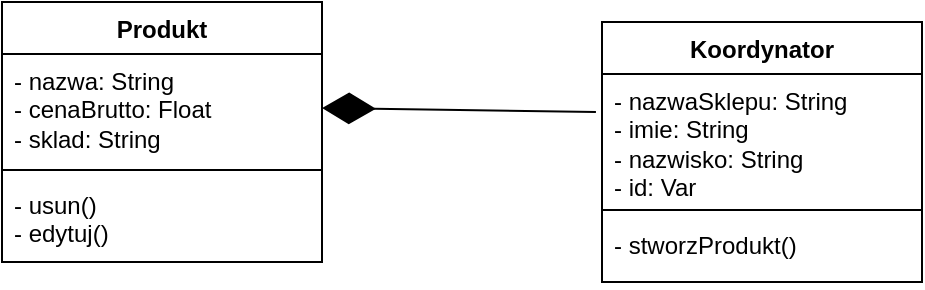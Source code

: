 <mxfile version="24.2.5" type="github">
  <diagram name="Strona-1" id="dvZ1bRnxZXz7IGhr2IMI">
    <mxGraphModel dx="1620" dy="783" grid="1" gridSize="10" guides="1" tooltips="1" connect="1" arrows="1" fold="1" page="1" pageScale="1" pageWidth="827" pageHeight="1169" math="0" shadow="0">
      <root>
        <mxCell id="0" />
        <mxCell id="1" parent="0" />
        <mxCell id="bupeB-7mrYPVy-okPLeN-1" value="Produkt" style="swimlane;fontStyle=1;align=center;verticalAlign=top;childLayout=stackLayout;horizontal=1;startSize=26;horizontalStack=0;resizeParent=1;resizeParentMax=0;resizeLast=0;collapsible=1;marginBottom=0;whiteSpace=wrap;html=1;" vertex="1" parent="1">
          <mxGeometry x="100" y="250" width="160" height="130" as="geometry" />
        </mxCell>
        <mxCell id="bupeB-7mrYPVy-okPLeN-2" value="- nazwa: String&lt;div&gt;- cenaBrutto: Float&lt;/div&gt;&lt;div&gt;- sklad: String&lt;/div&gt;" style="text;strokeColor=none;fillColor=none;align=left;verticalAlign=top;spacingLeft=4;spacingRight=4;overflow=hidden;rotatable=0;points=[[0,0.5],[1,0.5]];portConstraint=eastwest;whiteSpace=wrap;html=1;" vertex="1" parent="bupeB-7mrYPVy-okPLeN-1">
          <mxGeometry y="26" width="160" height="54" as="geometry" />
        </mxCell>
        <mxCell id="bupeB-7mrYPVy-okPLeN-3" value="" style="line;strokeWidth=1;fillColor=none;align=left;verticalAlign=middle;spacingTop=-1;spacingLeft=3;spacingRight=3;rotatable=0;labelPosition=right;points=[];portConstraint=eastwest;strokeColor=inherit;" vertex="1" parent="bupeB-7mrYPVy-okPLeN-1">
          <mxGeometry y="80" width="160" height="8" as="geometry" />
        </mxCell>
        <mxCell id="bupeB-7mrYPVy-okPLeN-4" value="- usun()&lt;div&gt;- edytuj()&lt;/div&gt;&lt;div&gt;&lt;br&gt;&lt;/div&gt;" style="text;strokeColor=none;fillColor=none;align=left;verticalAlign=top;spacingLeft=4;spacingRight=4;overflow=hidden;rotatable=0;points=[[0,0.5],[1,0.5]];portConstraint=eastwest;whiteSpace=wrap;html=1;" vertex="1" parent="bupeB-7mrYPVy-okPLeN-1">
          <mxGeometry y="88" width="160" height="42" as="geometry" />
        </mxCell>
        <mxCell id="bupeB-7mrYPVy-okPLeN-5" value="Koordynator" style="swimlane;fontStyle=1;align=center;verticalAlign=top;childLayout=stackLayout;horizontal=1;startSize=26;horizontalStack=0;resizeParent=1;resizeParentMax=0;resizeLast=0;collapsible=1;marginBottom=0;whiteSpace=wrap;html=1;" vertex="1" parent="1">
          <mxGeometry x="400" y="260" width="160" height="130" as="geometry" />
        </mxCell>
        <mxCell id="bupeB-7mrYPVy-okPLeN-6" value="- nazwaSklepu: String&lt;div&gt;- imie: String&lt;/div&gt;&lt;div&gt;- nazwisko: String&lt;/div&gt;&lt;div&gt;&lt;span style=&quot;background-color: initial;&quot;&gt;- id: Var&lt;/span&gt;&lt;br&gt;&lt;/div&gt;" style="text;strokeColor=none;fillColor=none;align=left;verticalAlign=top;spacingLeft=4;spacingRight=4;overflow=hidden;rotatable=0;points=[[0,0.5],[1,0.5]];portConstraint=eastwest;whiteSpace=wrap;html=1;" vertex="1" parent="bupeB-7mrYPVy-okPLeN-5">
          <mxGeometry y="26" width="160" height="64" as="geometry" />
        </mxCell>
        <mxCell id="bupeB-7mrYPVy-okPLeN-7" value="" style="line;strokeWidth=1;fillColor=none;align=left;verticalAlign=middle;spacingTop=-1;spacingLeft=3;spacingRight=3;rotatable=0;labelPosition=right;points=[];portConstraint=eastwest;strokeColor=inherit;" vertex="1" parent="bupeB-7mrYPVy-okPLeN-5">
          <mxGeometry y="90" width="160" height="8" as="geometry" />
        </mxCell>
        <mxCell id="bupeB-7mrYPVy-okPLeN-8" value="&lt;div&gt;- stworzProdukt()&lt;/div&gt;" style="text;strokeColor=none;fillColor=none;align=left;verticalAlign=top;spacingLeft=4;spacingRight=4;overflow=hidden;rotatable=0;points=[[0,0.5],[1,0.5]];portConstraint=eastwest;whiteSpace=wrap;html=1;" vertex="1" parent="bupeB-7mrYPVy-okPLeN-5">
          <mxGeometry y="98" width="160" height="32" as="geometry" />
        </mxCell>
        <mxCell id="bupeB-7mrYPVy-okPLeN-9" value="" style="endArrow=diamondThin;endFill=1;endSize=24;html=1;rounded=0;exitX=-0.019;exitY=0.297;exitDx=0;exitDy=0;exitPerimeter=0;entryX=1;entryY=0.5;entryDx=0;entryDy=0;" edge="1" parent="1" source="bupeB-7mrYPVy-okPLeN-6" target="bupeB-7mrYPVy-okPLeN-2">
          <mxGeometry width="160" relative="1" as="geometry">
            <mxPoint x="330" y="400" as="sourcePoint" />
            <mxPoint x="490" y="400" as="targetPoint" />
          </mxGeometry>
        </mxCell>
      </root>
    </mxGraphModel>
  </diagram>
</mxfile>
